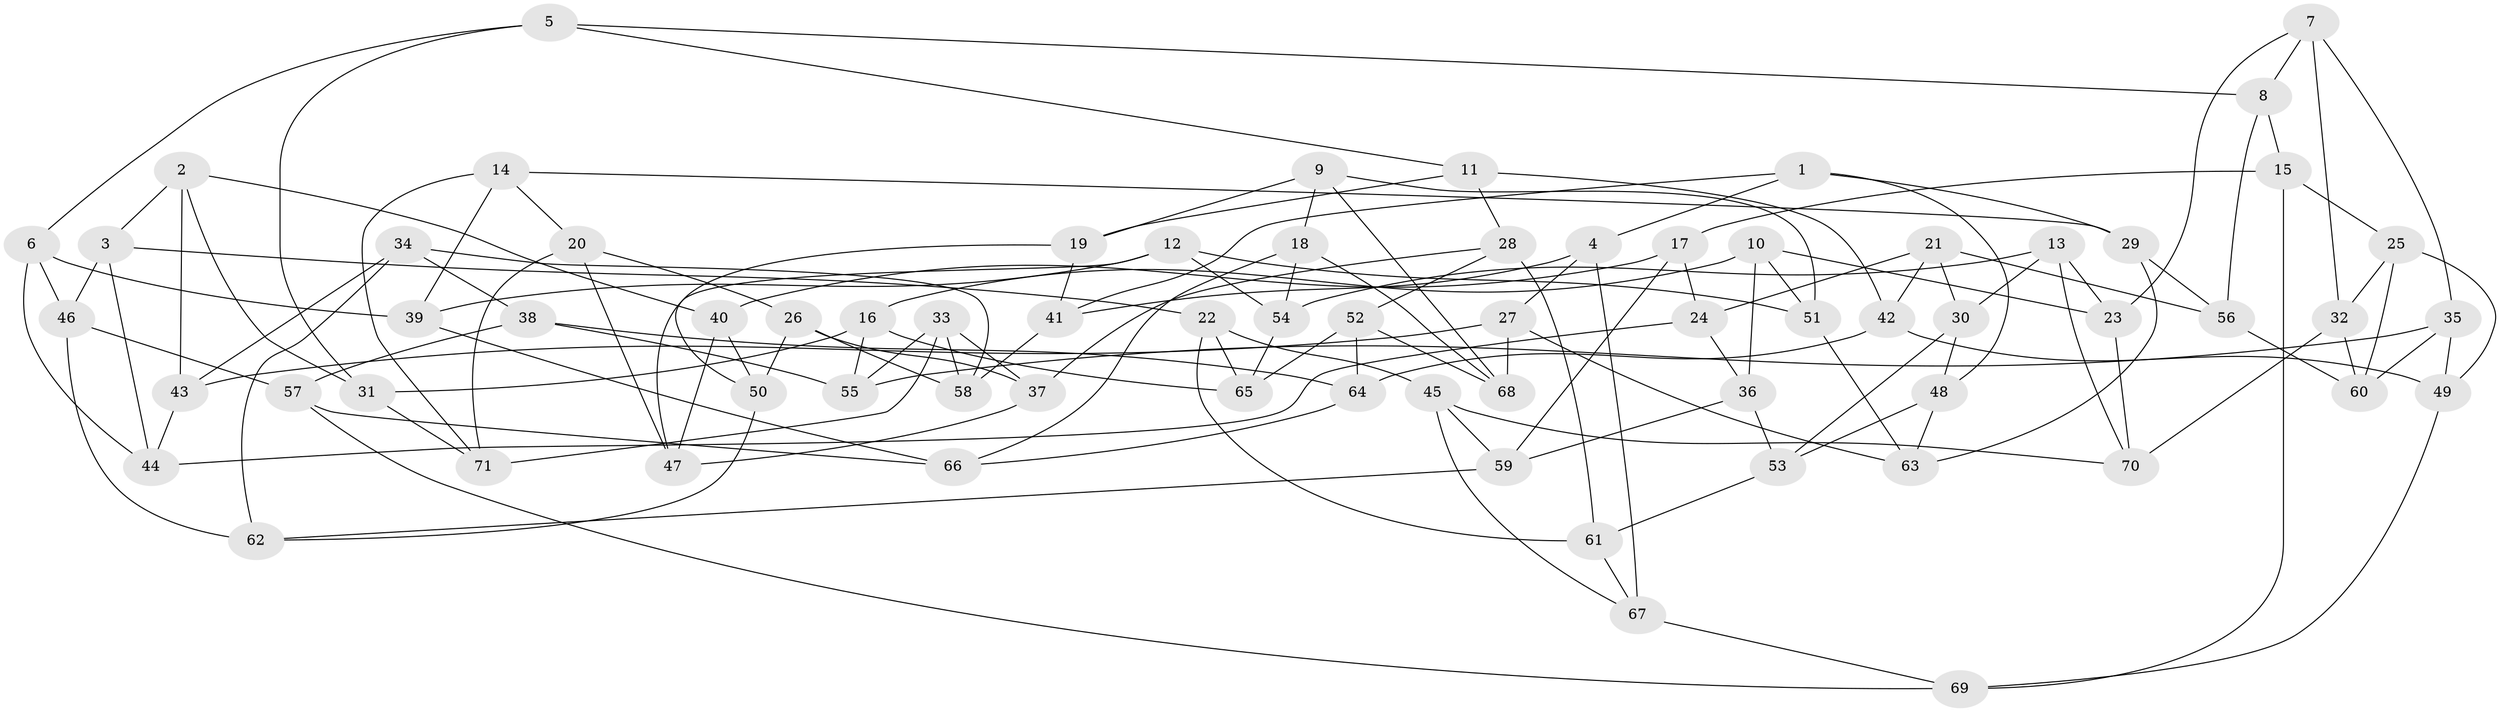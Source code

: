 // Generated by graph-tools (version 1.1) at 2025/02/03/09/25 03:02:57]
// undirected, 71 vertices, 142 edges
graph export_dot {
graph [start="1"]
  node [color=gray90,style=filled];
  1;
  2;
  3;
  4;
  5;
  6;
  7;
  8;
  9;
  10;
  11;
  12;
  13;
  14;
  15;
  16;
  17;
  18;
  19;
  20;
  21;
  22;
  23;
  24;
  25;
  26;
  27;
  28;
  29;
  30;
  31;
  32;
  33;
  34;
  35;
  36;
  37;
  38;
  39;
  40;
  41;
  42;
  43;
  44;
  45;
  46;
  47;
  48;
  49;
  50;
  51;
  52;
  53;
  54;
  55;
  56;
  57;
  58;
  59;
  60;
  61;
  62;
  63;
  64;
  65;
  66;
  67;
  68;
  69;
  70;
  71;
  1 -- 41;
  1 -- 48;
  1 -- 4;
  1 -- 29;
  2 -- 3;
  2 -- 40;
  2 -- 31;
  2 -- 43;
  3 -- 22;
  3 -- 44;
  3 -- 46;
  4 -- 67;
  4 -- 41;
  4 -- 27;
  5 -- 11;
  5 -- 8;
  5 -- 6;
  5 -- 31;
  6 -- 46;
  6 -- 44;
  6 -- 39;
  7 -- 35;
  7 -- 8;
  7 -- 32;
  7 -- 23;
  8 -- 15;
  8 -- 56;
  9 -- 51;
  9 -- 19;
  9 -- 18;
  9 -- 68;
  10 -- 16;
  10 -- 23;
  10 -- 51;
  10 -- 36;
  11 -- 42;
  11 -- 19;
  11 -- 28;
  12 -- 51;
  12 -- 39;
  12 -- 54;
  12 -- 47;
  13 -- 30;
  13 -- 54;
  13 -- 23;
  13 -- 70;
  14 -- 29;
  14 -- 39;
  14 -- 20;
  14 -- 71;
  15 -- 17;
  15 -- 25;
  15 -- 69;
  16 -- 65;
  16 -- 31;
  16 -- 55;
  17 -- 40;
  17 -- 24;
  17 -- 59;
  18 -- 68;
  18 -- 54;
  18 -- 66;
  19 -- 50;
  19 -- 41;
  20 -- 47;
  20 -- 26;
  20 -- 71;
  21 -- 24;
  21 -- 30;
  21 -- 42;
  21 -- 56;
  22 -- 65;
  22 -- 45;
  22 -- 61;
  23 -- 70;
  24 -- 36;
  24 -- 44;
  25 -- 32;
  25 -- 60;
  25 -- 49;
  26 -- 50;
  26 -- 37;
  26 -- 58;
  27 -- 68;
  27 -- 43;
  27 -- 63;
  28 -- 52;
  28 -- 61;
  28 -- 37;
  29 -- 63;
  29 -- 56;
  30 -- 48;
  30 -- 53;
  31 -- 71;
  32 -- 60;
  32 -- 70;
  33 -- 71;
  33 -- 58;
  33 -- 55;
  33 -- 37;
  34 -- 62;
  34 -- 43;
  34 -- 58;
  34 -- 38;
  35 -- 60;
  35 -- 49;
  35 -- 55;
  36 -- 59;
  36 -- 53;
  37 -- 47;
  38 -- 57;
  38 -- 55;
  38 -- 64;
  39 -- 66;
  40 -- 47;
  40 -- 50;
  41 -- 58;
  42 -- 49;
  42 -- 64;
  43 -- 44;
  45 -- 70;
  45 -- 67;
  45 -- 59;
  46 -- 57;
  46 -- 62;
  48 -- 63;
  48 -- 53;
  49 -- 69;
  50 -- 62;
  51 -- 63;
  52 -- 68;
  52 -- 65;
  52 -- 64;
  53 -- 61;
  54 -- 65;
  56 -- 60;
  57 -- 66;
  57 -- 69;
  59 -- 62;
  61 -- 67;
  64 -- 66;
  67 -- 69;
}
